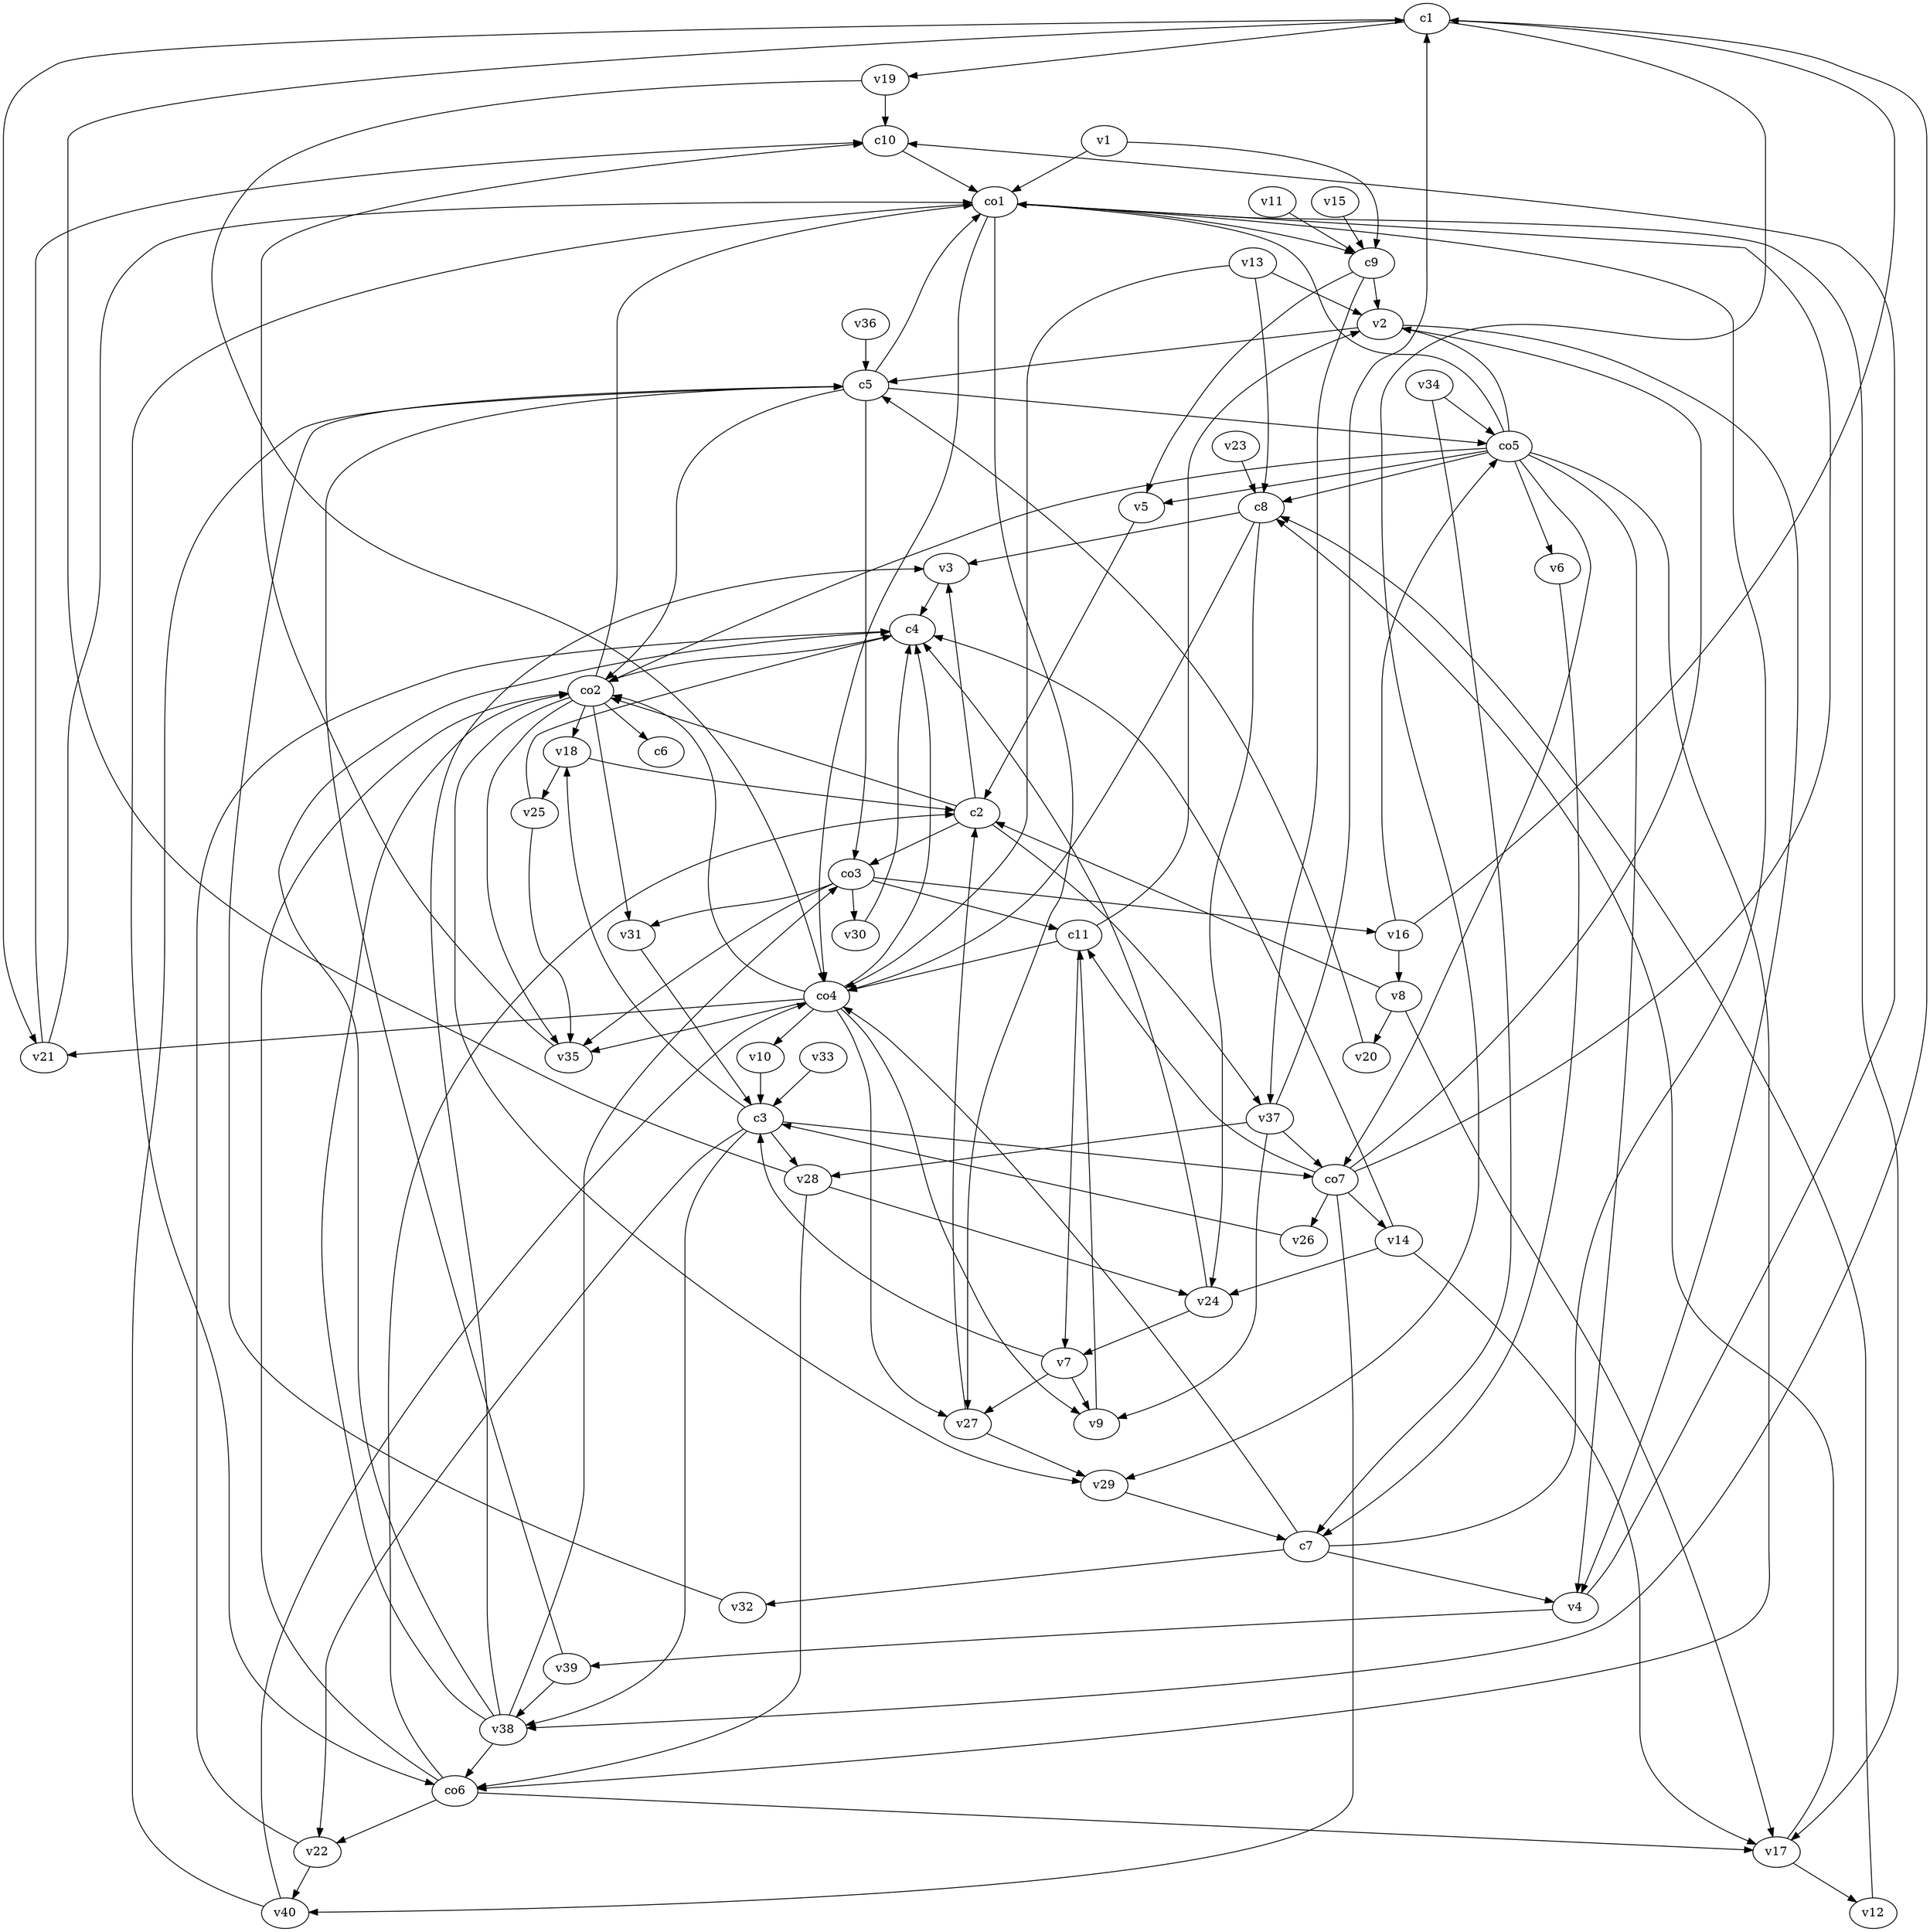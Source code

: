 strict digraph  {
c1;
c2;
c3;
c4;
c5;
c6;
c7;
c8;
c9;
c10;
c11;
v1;
v2;
v3;
v4;
v5;
v6;
v7;
v8;
v9;
v10;
v11;
v12;
v13;
v14;
v15;
v16;
v17;
v18;
v19;
v20;
v21;
v22;
v23;
v24;
v25;
v26;
v27;
v28;
v29;
v30;
v31;
v32;
v33;
v34;
v35;
v36;
v37;
v38;
v39;
v40;
co1;
co2;
co3;
co4;
co5;
co6;
co7;
c1 -> v21  [weight=1];
c1 -> v38  [weight=1];
c1 -> v19  [weight=1];
c1 -> v29  [weight=1];
c2 -> v37  [weight=1];
c2 -> co2  [weight=1];
c2 -> v3  [weight=1];
c2 -> co3  [weight=1];
c3 -> v22  [weight=1];
c3 -> co7  [weight=1];
c3 -> v38  [weight=1];
c3 -> v28  [weight=1];
c3 -> v18  [weight=1];
c4 -> co2  [weight=1];
c5 -> co5  [weight=1];
c5 -> co1  [weight=1];
c5 -> co2  [weight=1];
c5 -> co3  [weight=1];
c7 -> v32  [weight=1];
c7 -> v4  [weight=1];
c7 -> co1  [weight=1];
c7 -> co4  [weight=1];
c8 -> co4  [weight=1];
c8 -> v24  [weight=1];
c8 -> v3  [weight=1];
c9 -> v37  [weight=1];
c9 -> v5  [weight=1];
c9 -> v2  [weight=1];
c10 -> co1  [weight=1];
c11 -> co4  [weight=1];
c11 -> v7  [weight=1];
c11 -> v2  [weight=1];
v1 -> c9  [weight=1];
v1 -> co1  [weight=1];
v2 -> c5  [weight=1];
v2 -> v4  [weight=1];
v3 -> c4  [weight=1];
v4 -> c10  [weight=1];
v4 -> v39  [weight=1];
v5 -> c2  [weight=1];
v6 -> c7  [weight=1];
v7 -> c3  [weight=1];
v7 -> v9  [weight=1];
v7 -> v27  [weight=1];
v8 -> c2  [weight=1];
v8 -> v20  [weight=1];
v8 -> v17  [weight=1];
v9 -> c11  [weight=1];
v10 -> c3  [weight=1];
v11 -> c9  [weight=1];
v12 -> c8  [weight=1];
v13 -> c8  [weight=1];
v13 -> v2  [weight=1];
v13 -> co4  [weight=1];
v14 -> c4  [weight=1];
v14 -> v17  [weight=1];
v14 -> v24  [weight=1];
v15 -> c9  [weight=1];
v16 -> c1  [weight=1];
v16 -> v8  [weight=1];
v16 -> co5  [weight=1];
v17 -> c8  [weight=1];
v17 -> v12  [weight=1];
v18 -> c2  [weight=1];
v18 -> v25  [weight=1];
v19 -> c10  [weight=1];
v19 -> co4  [weight=1];
v20 -> c5  [weight=1];
v21 -> c10  [weight=1];
v21 -> co1  [weight=1];
v22 -> c4  [weight=1];
v22 -> v40  [weight=1];
v23 -> c8  [weight=1];
v24 -> c4  [weight=1];
v24 -> v7  [weight=1];
v25 -> c4  [weight=1];
v25 -> v35  [weight=1];
v26 -> c3  [weight=1];
v27 -> c2  [weight=1];
v27 -> v29  [weight=1];
v28 -> c1  [weight=1];
v28 -> v24  [weight=1];
v28 -> co6  [weight=1];
v29 -> c7  [weight=1];
v30 -> c4  [weight=1];
v31 -> c3  [weight=1];
v32 -> c5  [weight=1];
v33 -> c3  [weight=1];
v34 -> c7  [weight=1];
v34 -> co5  [weight=1];
v35 -> c10  [weight=1];
v36 -> c5  [weight=1];
v37 -> c1  [weight=1];
v37 -> v28  [weight=1];
v37 -> v9  [weight=1];
v37 -> co7  [weight=1];
v38 -> c4  [weight=1];
v38 -> co2  [weight=1];
v38 -> v3  [weight=1];
v38 -> co6  [weight=1];
v38 -> co3  [weight=1];
v39 -> c5  [weight=1];
v39 -> v38  [weight=1];
v40 -> c5  [weight=1];
v40 -> co4  [weight=1];
co1 -> c9  [weight=1];
co1 -> v27  [weight=1];
co1 -> v17  [weight=1];
co1 -> co4  [weight=1];
co1 -> co6  [weight=1];
co2 -> c6  [weight=1];
co2 -> v35  [weight=1];
co2 -> v31  [weight=1];
co2 -> v29  [weight=1];
co2 -> v18  [weight=1];
co2 -> co1  [weight=1];
co3 -> c11  [weight=1];
co3 -> v31  [weight=1];
co3 -> v30  [weight=1];
co3 -> v16  [weight=1];
co3 -> v35  [weight=1];
co4 -> c4  [weight=1];
co4 -> v9  [weight=1];
co4 -> v21  [weight=1];
co4 -> v27  [weight=1];
co4 -> v10  [weight=1];
co4 -> v35  [weight=1];
co4 -> co2  [weight=1];
co5 -> c8  [weight=1];
co5 -> v4  [weight=1];
co5 -> v6  [weight=1];
co5 -> v2  [weight=1];
co5 -> co2  [weight=1];
co5 -> v5  [weight=1];
co5 -> co7  [weight=1];
co5 -> co6  [weight=1];
co5 -> co1  [weight=1];
co6 -> c2  [weight=1];
co6 -> co2  [weight=1];
co6 -> v22  [weight=1];
co6 -> v17  [weight=1];
co7 -> c11  [weight=1];
co7 -> v2  [weight=1];
co7 -> v26  [weight=1];
co7 -> v14  [weight=1];
co7 -> co1  [weight=1];
co7 -> v40  [weight=1];
}
